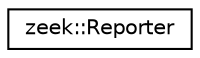 digraph "Graphical Class Hierarchy"
{
 // LATEX_PDF_SIZE
  edge [fontname="Helvetica",fontsize="10",labelfontname="Helvetica",labelfontsize="10"];
  node [fontname="Helvetica",fontsize="10",shape=record];
  rankdir="LR";
  Node0 [label="zeek::Reporter",height=0.2,width=0.4,color="black", fillcolor="white", style="filled",URL="$d1/d7f/classzeek_1_1Reporter.html",tooltip=" "];
}
